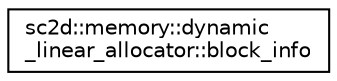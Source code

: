 digraph "Graphical Class Hierarchy"
{
  edge [fontname="Helvetica",fontsize="10",labelfontname="Helvetica",labelfontsize="10"];
  node [fontname="Helvetica",fontsize="10",shape=record];
  rankdir="LR";
  Node0 [label="sc2d::memory::dynamic\l_linear_allocator::block_info",height=0.2,width=0.4,color="black", fillcolor="white", style="filled",URL="$structsc2d_1_1memory_1_1dynamic__linear__allocator_1_1block__info.html"];
}
